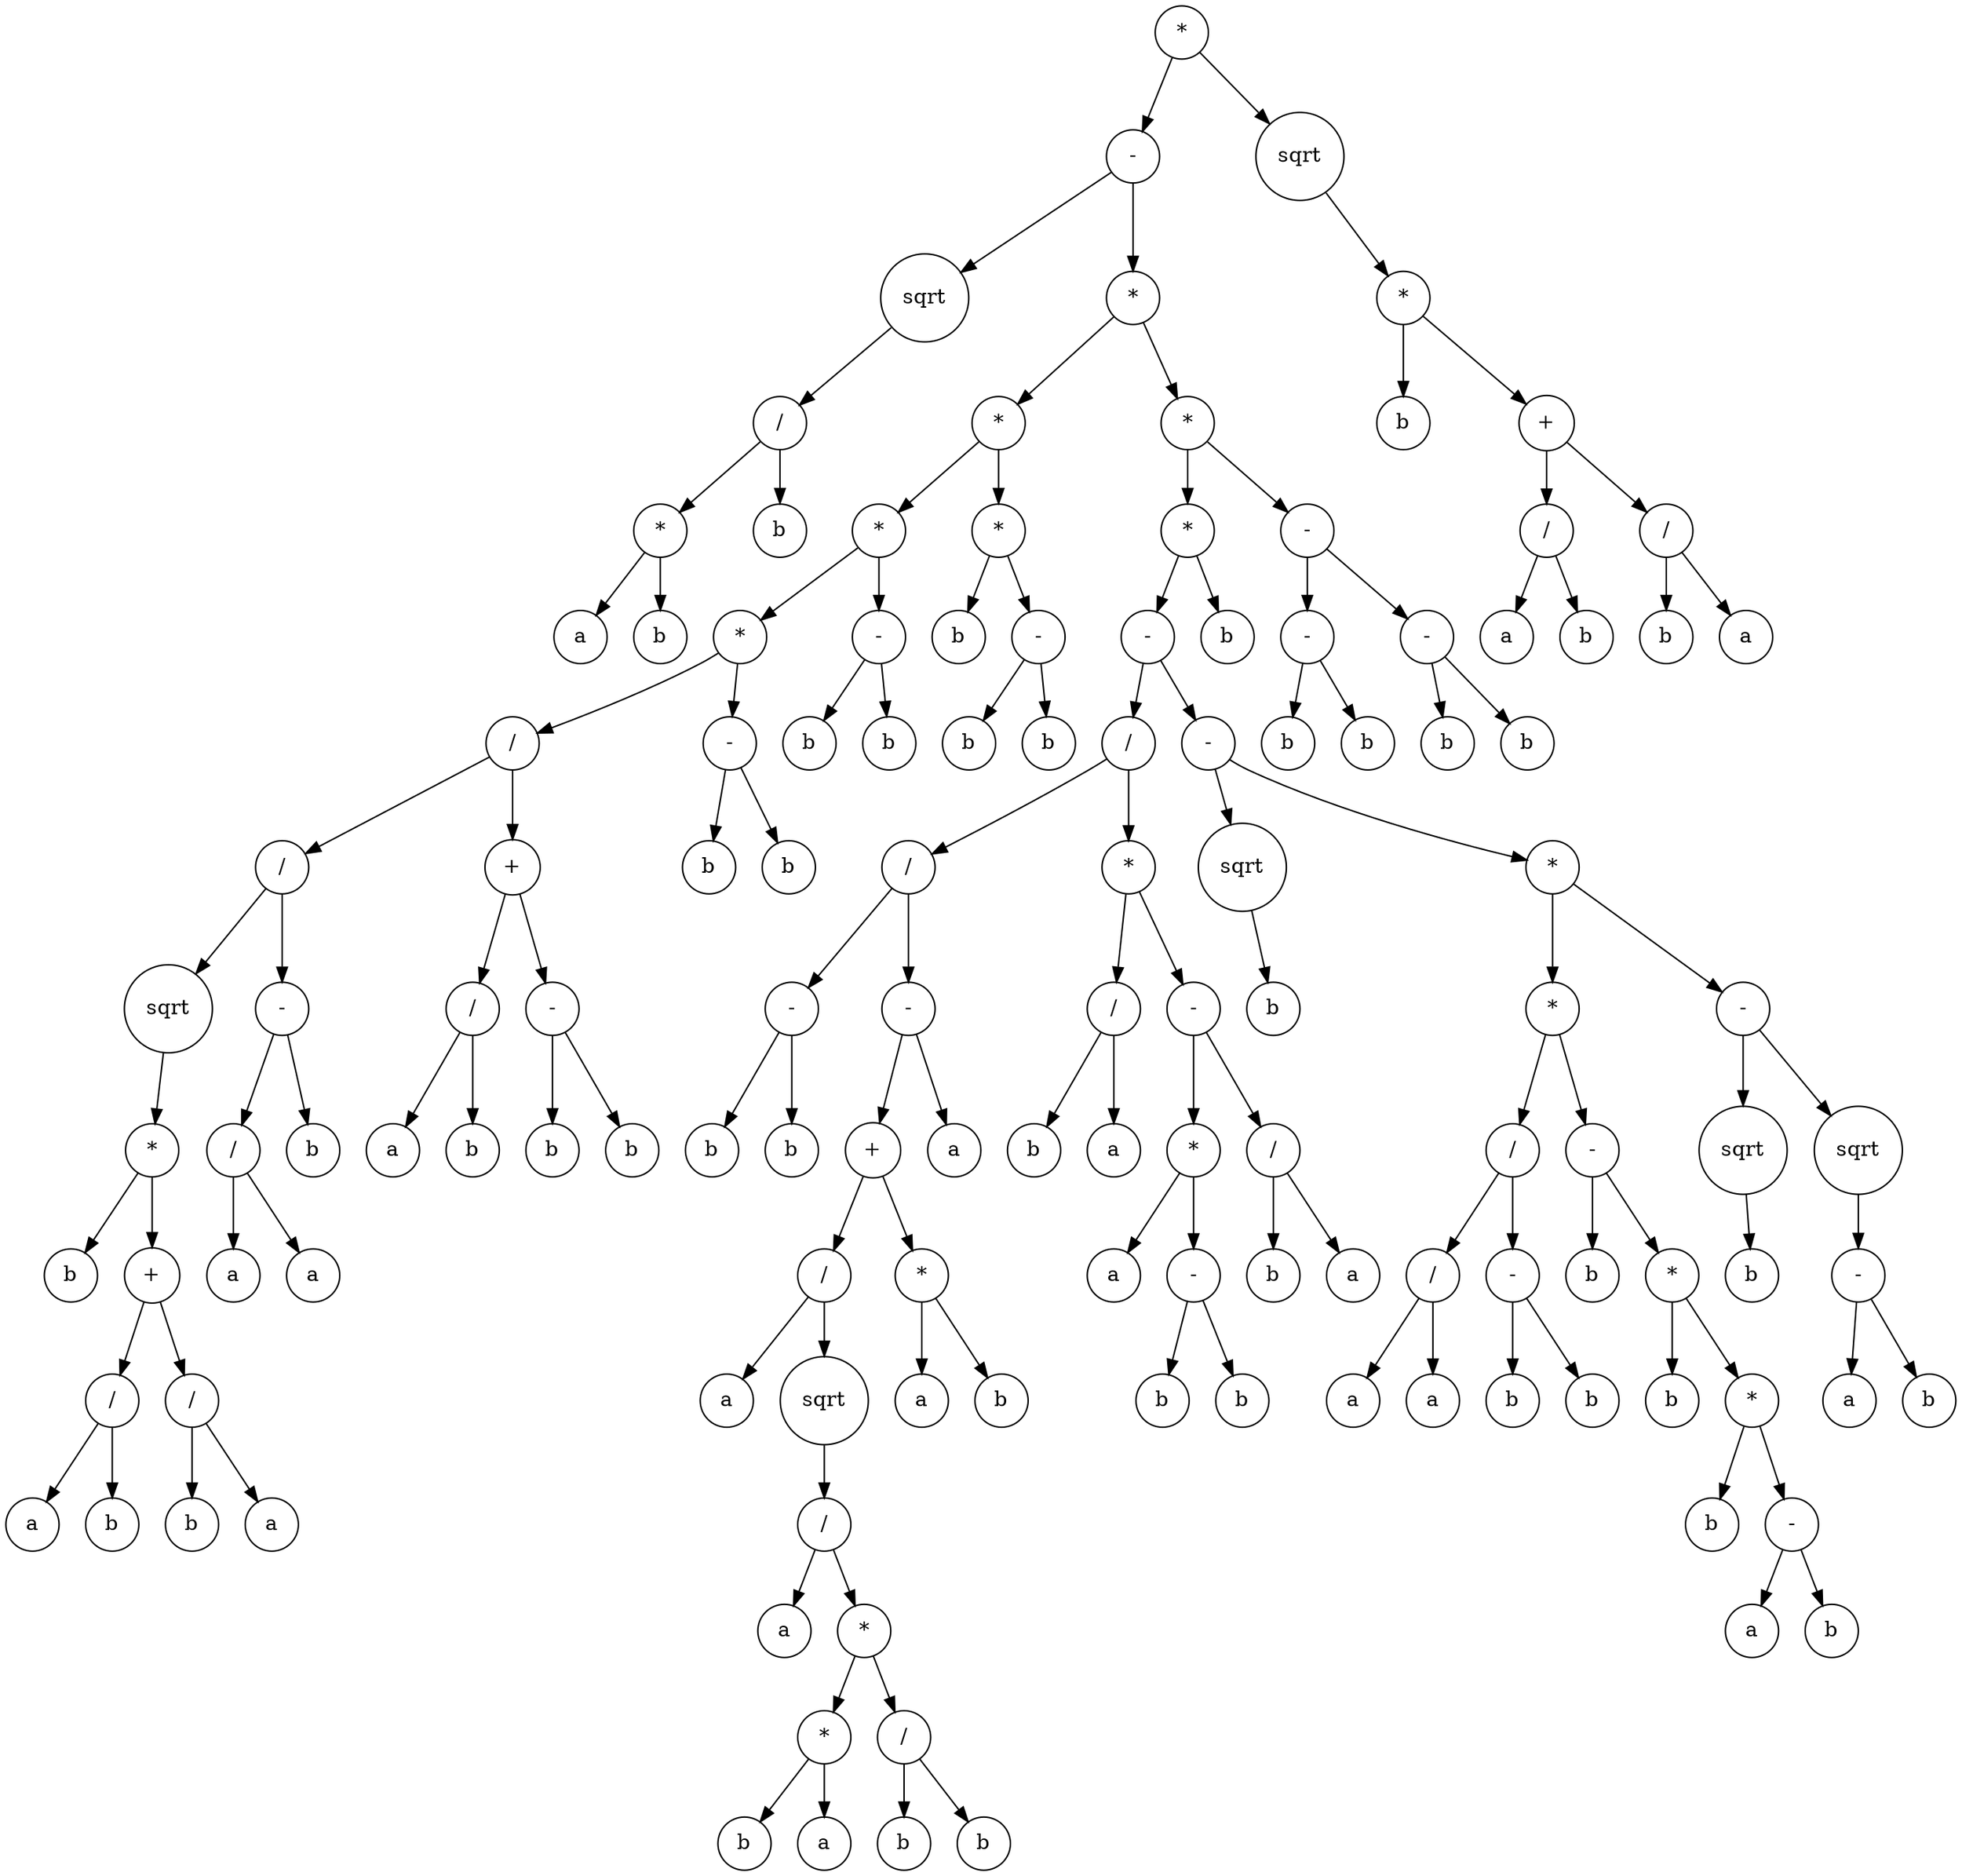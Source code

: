 digraph g {
graph [ordering=out];
node [shape=circle];
n[label = "*"];
n0[label = "-"];
n00[label = "sqrt"];
n000[label = "/"];
n0000[label = "*"];
n00000[label = "a"];
n0000 -> n00000;
n00001[label = "b"];
n0000 -> n00001;
n000 -> n0000;
n0001[label = "b"];
n000 -> n0001;
n00 -> n000;
n0 -> n00;
n01[label = "*"];
n010[label = "*"];
n0100[label = "*"];
n01000[label = "*"];
n010000[label = "/"];
n0100000[label = "/"];
n01000000[label = "sqrt"];
n010000000[label = "*"];
n0100000000[label = "b"];
n010000000 -> n0100000000;
n0100000001[label = "+"];
n01000000010[label = "/"];
n010000000100[label = "a"];
n01000000010 -> n010000000100;
n010000000101[label = "b"];
n01000000010 -> n010000000101;
n0100000001 -> n01000000010;
n01000000011[label = "/"];
n010000000110[label = "b"];
n01000000011 -> n010000000110;
n010000000111[label = "a"];
n01000000011 -> n010000000111;
n0100000001 -> n01000000011;
n010000000 -> n0100000001;
n01000000 -> n010000000;
n0100000 -> n01000000;
n01000001[label = "-"];
n010000010[label = "/"];
n0100000100[label = "a"];
n010000010 -> n0100000100;
n0100000101[label = "a"];
n010000010 -> n0100000101;
n01000001 -> n010000010;
n010000011[label = "b"];
n01000001 -> n010000011;
n0100000 -> n01000001;
n010000 -> n0100000;
n0100001[label = "+"];
n01000010[label = "/"];
n010000100[label = "a"];
n01000010 -> n010000100;
n010000101[label = "b"];
n01000010 -> n010000101;
n0100001 -> n01000010;
n01000011[label = "-"];
n010000110[label = "b"];
n01000011 -> n010000110;
n010000111[label = "b"];
n01000011 -> n010000111;
n0100001 -> n01000011;
n010000 -> n0100001;
n01000 -> n010000;
n010001[label = "-"];
n0100010[label = "b"];
n010001 -> n0100010;
n0100011[label = "b"];
n010001 -> n0100011;
n01000 -> n010001;
n0100 -> n01000;
n01001[label = "-"];
n010010[label = "b"];
n01001 -> n010010;
n010011[label = "b"];
n01001 -> n010011;
n0100 -> n01001;
n010 -> n0100;
n0101[label = "*"];
n01010[label = "b"];
n0101 -> n01010;
n01011[label = "-"];
n010110[label = "b"];
n01011 -> n010110;
n010111[label = "b"];
n01011 -> n010111;
n0101 -> n01011;
n010 -> n0101;
n01 -> n010;
n011[label = "*"];
n0110[label = "*"];
n01100[label = "-"];
n011000[label = "/"];
n0110000[label = "/"];
n01100000[label = "-"];
n011000000[label = "b"];
n01100000 -> n011000000;
n011000001[label = "b"];
n01100000 -> n011000001;
n0110000 -> n01100000;
n01100001[label = "-"];
n011000010[label = "+"];
n0110000100[label = "/"];
n01100001000[label = "a"];
n0110000100 -> n01100001000;
n01100001001[label = "sqrt"];
n011000010010[label = "/"];
n0110000100100[label = "a"];
n011000010010 -> n0110000100100;
n0110000100101[label = "*"];
n01100001001010[label = "*"];
n011000010010100[label = "b"];
n01100001001010 -> n011000010010100;
n011000010010101[label = "a"];
n01100001001010 -> n011000010010101;
n0110000100101 -> n01100001001010;
n01100001001011[label = "/"];
n011000010010110[label = "b"];
n01100001001011 -> n011000010010110;
n011000010010111[label = "b"];
n01100001001011 -> n011000010010111;
n0110000100101 -> n01100001001011;
n011000010010 -> n0110000100101;
n01100001001 -> n011000010010;
n0110000100 -> n01100001001;
n011000010 -> n0110000100;
n0110000101[label = "*"];
n01100001010[label = "a"];
n0110000101 -> n01100001010;
n01100001011[label = "b"];
n0110000101 -> n01100001011;
n011000010 -> n0110000101;
n01100001 -> n011000010;
n011000011[label = "a"];
n01100001 -> n011000011;
n0110000 -> n01100001;
n011000 -> n0110000;
n0110001[label = "*"];
n01100010[label = "/"];
n011000100[label = "b"];
n01100010 -> n011000100;
n011000101[label = "a"];
n01100010 -> n011000101;
n0110001 -> n01100010;
n01100011[label = "-"];
n011000110[label = "*"];
n0110001100[label = "a"];
n011000110 -> n0110001100;
n0110001101[label = "-"];
n01100011010[label = "b"];
n0110001101 -> n01100011010;
n01100011011[label = "b"];
n0110001101 -> n01100011011;
n011000110 -> n0110001101;
n01100011 -> n011000110;
n011000111[label = "/"];
n0110001110[label = "b"];
n011000111 -> n0110001110;
n0110001111[label = "a"];
n011000111 -> n0110001111;
n01100011 -> n011000111;
n0110001 -> n01100011;
n011000 -> n0110001;
n01100 -> n011000;
n011001[label = "-"];
n0110010[label = "sqrt"];
n01100100[label = "b"];
n0110010 -> n01100100;
n011001 -> n0110010;
n0110011[label = "*"];
n01100110[label = "*"];
n011001100[label = "/"];
n0110011000[label = "/"];
n01100110000[label = "a"];
n0110011000 -> n01100110000;
n01100110001[label = "a"];
n0110011000 -> n01100110001;
n011001100 -> n0110011000;
n0110011001[label = "-"];
n01100110010[label = "b"];
n0110011001 -> n01100110010;
n01100110011[label = "b"];
n0110011001 -> n01100110011;
n011001100 -> n0110011001;
n01100110 -> n011001100;
n011001101[label = "-"];
n0110011010[label = "b"];
n011001101 -> n0110011010;
n0110011011[label = "*"];
n01100110110[label = "b"];
n0110011011 -> n01100110110;
n01100110111[label = "*"];
n011001101110[label = "b"];
n01100110111 -> n011001101110;
n011001101111[label = "-"];
n0110011011110[label = "a"];
n011001101111 -> n0110011011110;
n0110011011111[label = "b"];
n011001101111 -> n0110011011111;
n01100110111 -> n011001101111;
n0110011011 -> n01100110111;
n011001101 -> n0110011011;
n01100110 -> n011001101;
n0110011 -> n01100110;
n01100111[label = "-"];
n011001110[label = "sqrt"];
n0110011100[label = "b"];
n011001110 -> n0110011100;
n01100111 -> n011001110;
n011001111[label = "sqrt"];
n0110011110[label = "-"];
n01100111100[label = "a"];
n0110011110 -> n01100111100;
n01100111101[label = "b"];
n0110011110 -> n01100111101;
n011001111 -> n0110011110;
n01100111 -> n011001111;
n0110011 -> n01100111;
n011001 -> n0110011;
n01100 -> n011001;
n0110 -> n01100;
n01101[label = "b"];
n0110 -> n01101;
n011 -> n0110;
n0111[label = "-"];
n01110[label = "-"];
n011100[label = "b"];
n01110 -> n011100;
n011101[label = "b"];
n01110 -> n011101;
n0111 -> n01110;
n01111[label = "-"];
n011110[label = "b"];
n01111 -> n011110;
n011111[label = "b"];
n01111 -> n011111;
n0111 -> n01111;
n011 -> n0111;
n01 -> n011;
n0 -> n01;
n -> n0;
n1[label = "sqrt"];
n10[label = "*"];
n100[label = "b"];
n10 -> n100;
n101[label = "+"];
n1010[label = "/"];
n10100[label = "a"];
n1010 -> n10100;
n10101[label = "b"];
n1010 -> n10101;
n101 -> n1010;
n1011[label = "/"];
n10110[label = "b"];
n1011 -> n10110;
n10111[label = "a"];
n1011 -> n10111;
n101 -> n1011;
n10 -> n101;
n1 -> n10;
n -> n1;
}
